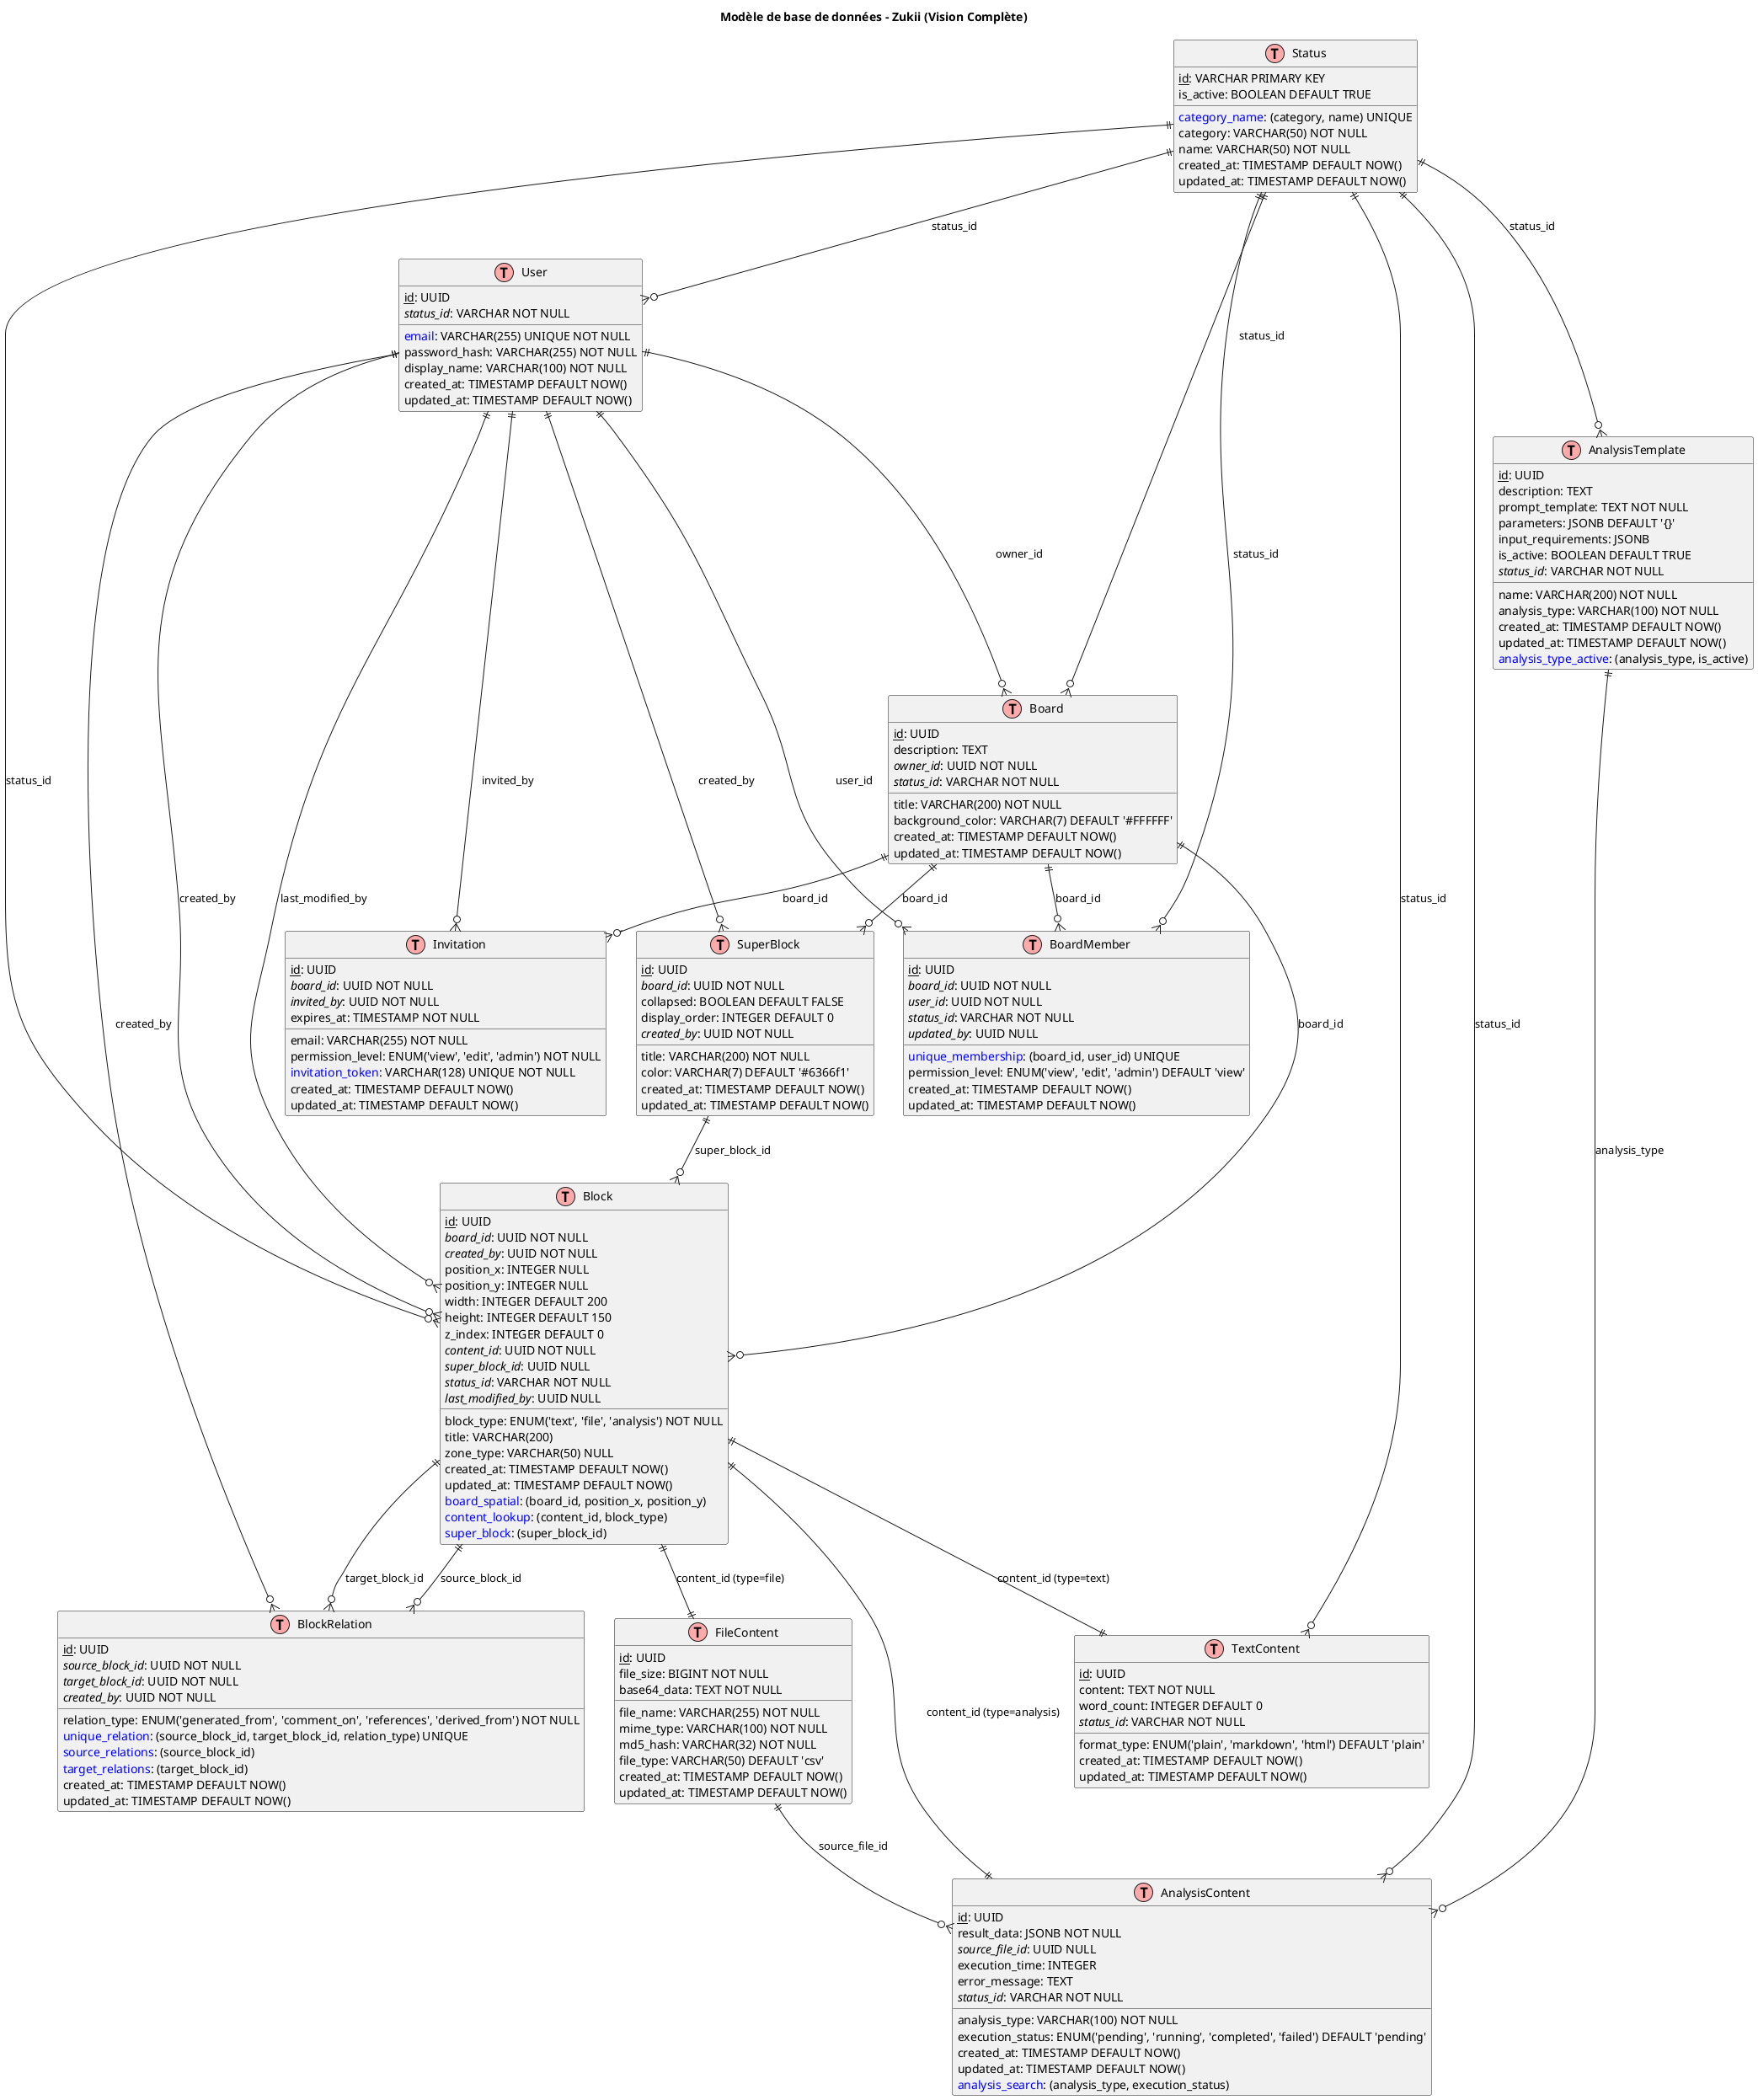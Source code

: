 @startuml Database_Model_Zukii
!define TABLE(name,desc) class name as "desc" << (T,#FFAAAA) >>
!define PK(x) <u>x</u>
!define FK(x) <i>x</i>
!define IDX(x) <color:blue>x</color>

title Modèle de base de données - Zukii (Vision Complète)

TABLE(User, "User") {
  PK(id): UUID
  IDX(email): VARCHAR(255) UNIQUE NOT NULL
  password_hash: VARCHAR(255) NOT NULL
  display_name: VARCHAR(100) NOT NULL
  FK(status_id): VARCHAR NOT NULL
  created_at: TIMESTAMP DEFAULT NOW()
  updated_at: TIMESTAMP DEFAULT NOW()
}

TABLE(Board, "Board") {
  PK(id): UUID
  title: VARCHAR(200) NOT NULL
  description: TEXT
  FK(owner_id): UUID NOT NULL
  FK(status_id): VARCHAR NOT NULL
  background_color: VARCHAR(7) DEFAULT '#FFFFFF'
  created_at: TIMESTAMP DEFAULT NOW()
  updated_at: TIMESTAMP DEFAULT NOW()
}

TABLE(Status, "Status") {
  PK(id): VARCHAR PRIMARY KEY
  IDX(category_name): (category, name) UNIQUE
  category: VARCHAR(50) NOT NULL
  name: VARCHAR(50) NOT NULL
  is_active: BOOLEAN DEFAULT TRUE
  created_at: TIMESTAMP DEFAULT NOW()
  updated_at: TIMESTAMP DEFAULT NOW()
}

TABLE(BoardMember, "BoardMember") {
  PK(id): UUID
  FK(board_id): UUID NOT NULL
  FK(user_id): UUID NOT NULL
  IDX(unique_membership): (board_id, user_id) UNIQUE
  permission_level: ENUM('view', 'edit', 'admin') DEFAULT 'view'
  FK(status_id): VARCHAR NOT NULL
  FK(updated_by): UUID NULL
  created_at: TIMESTAMP DEFAULT NOW()
  updated_at: TIMESTAMP DEFAULT NOW()
}

TABLE(Invitation, "Invitation") {
  PK(id): UUID
  FK(board_id): UUID NOT NULL
  email: VARCHAR(255) NOT NULL
  permission_level: ENUM('view', 'edit', 'admin') NOT NULL
  IDX(invitation_token): VARCHAR(128) UNIQUE NOT NULL
  FK(invited_by): UUID NOT NULL
  expires_at: TIMESTAMP NOT NULL
  created_at: TIMESTAMP DEFAULT NOW()
  updated_at: TIMESTAMP DEFAULT NOW()
}

TABLE(SuperBlock, "SuperBlock") {
  PK(id): UUID
  FK(board_id): UUID NOT NULL
  title: VARCHAR(200) NOT NULL
  color: VARCHAR(7) DEFAULT '#6366f1'
  collapsed: BOOLEAN DEFAULT FALSE
  display_order: INTEGER DEFAULT 0
  FK(created_by): UUID NOT NULL
  created_at: TIMESTAMP DEFAULT NOW()
  updated_at: TIMESTAMP DEFAULT NOW()
}

TABLE(Block, "Block") {
  PK(id): UUID
  FK(board_id): UUID NOT NULL
  FK(created_by): UUID NOT NULL
  block_type: ENUM('text', 'file', 'analysis') NOT NULL
  title: VARCHAR(200)
  position_x: INTEGER NULL
  position_y: INTEGER NULL
  width: INTEGER DEFAULT 200
  height: INTEGER DEFAULT 150
  z_index: INTEGER DEFAULT 0
  FK(content_id): UUID NOT NULL
  FK(super_block_id): UUID NULL
  zone_type: VARCHAR(50) NULL
  FK(status_id): VARCHAR NOT NULL
  FK(last_modified_by): UUID NULL
  created_at: TIMESTAMP DEFAULT NOW()
  updated_at: TIMESTAMP DEFAULT NOW()
  IDX(board_spatial): (board_id, position_x, position_y)
  IDX(content_lookup): (content_id, block_type)
  IDX(super_block): (super_block_id)
}

TABLE(BlockRelation, "BlockRelation") {
  PK(id): UUID
  FK(source_block_id): UUID NOT NULL
  FK(target_block_id): UUID NOT NULL
  relation_type: ENUM('generated_from', 'comment_on', 'references', 'derived_from') NOT NULL
  FK(created_by): UUID NOT NULL
  IDX(unique_relation): (source_block_id, target_block_id, relation_type) UNIQUE
  IDX(source_relations): (source_block_id)
  IDX(target_relations): (target_block_id)
  created_at: TIMESTAMP DEFAULT NOW()
  updated_at: TIMESTAMP DEFAULT NOW()
}

TABLE(TextContent, "TextContent") {
  PK(id): UUID
  content: TEXT NOT NULL
  format_type: ENUM('plain', 'markdown', 'html') DEFAULT 'plain'
  word_count: INTEGER DEFAULT 0
  FK(status_id): VARCHAR NOT NULL
  created_at: TIMESTAMP DEFAULT NOW()
  updated_at: TIMESTAMP DEFAULT NOW()
}

TABLE(FileContent, "FileContent") {
  PK(id): UUID
  file_name: VARCHAR(255) NOT NULL
  mime_type: VARCHAR(100) NOT NULL
  file_size: BIGINT NOT NULL
  base64_data: TEXT NOT NULL
  md5_hash: VARCHAR(32) NOT NULL
  file_type: VARCHAR(50) DEFAULT 'csv'
  created_at: TIMESTAMP DEFAULT NOW()
  updated_at: TIMESTAMP DEFAULT NOW()
}

TABLE(AnalysisContent, "AnalysisContent") {
  PK(id): UUID
  analysis_type: VARCHAR(100) NOT NULL
  result_data: JSONB NOT NULL
  FK(source_file_id): UUID NULL
  execution_status: ENUM('pending', 'running', 'completed', 'failed') DEFAULT 'pending'
  execution_time: INTEGER
  error_message: TEXT
  FK(status_id): VARCHAR NOT NULL
  created_at: TIMESTAMP DEFAULT NOW()
  updated_at: TIMESTAMP DEFAULT NOW()
  IDX(analysis_search): (analysis_type, execution_status)
}

TABLE(AnalysisTemplate, "AnalysisTemplate") {
  PK(id): UUID
  name: VARCHAR(200) NOT NULL
  description: TEXT
  analysis_type: VARCHAR(100) NOT NULL
  prompt_template: TEXT NOT NULL
  parameters: JSONB DEFAULT '{}'
  input_requirements: JSONB
  is_active: BOOLEAN DEFAULT TRUE
  FK(status_id): VARCHAR NOT NULL
  created_at: TIMESTAMP DEFAULT NOW()
  updated_at: TIMESTAMP DEFAULT NOW()
  IDX(analysis_type_active): (analysis_type, is_active)
}

User ||--o{ Board : "owner_id"
User ||--o{ BoardMember : "user_id"
User ||--o{ SuperBlock : "created_by"
User ||--o{ Block : "created_by"
User ||--o{ Block : "last_modified_by"
User ||--o{ BlockRelation : "created_by"
User ||--o{ Invitation : "invited_by"

Board ||--o{ BoardMember : "board_id"
Board ||--o{ SuperBlock : "board_id"
Board ||--o{ Block : "board_id"
Board ||--o{ Invitation : "board_id"

SuperBlock ||--o{ Block : "super_block_id"

Block ||--o{ BlockRelation : "source_block_id"
Block ||--o{ BlockRelation : "target_block_id"

Status ||--o{ User : "status_id"
Status ||--o{ Board : "status_id"
Status ||--o{ BoardMember : "status_id"
Status ||--o{ Block : "status_id"
Status ||--o{ TextContent : "status_id"
Status ||--o{ AnalysisContent : "status_id"
Status ||--o{ AnalysisTemplate : "status_id"

Block ||--|| TextContent : "content_id (type=text)"
Block ||--|| FileContent : "content_id (type=file)"
Block ||--|| AnalysisContent : "content_id (type=analysis)"

FileContent ||--o{ AnalysisContent : "source_file_id"
AnalysisTemplate ||--o{ AnalysisContent : "analysis_type"

@enduml 
